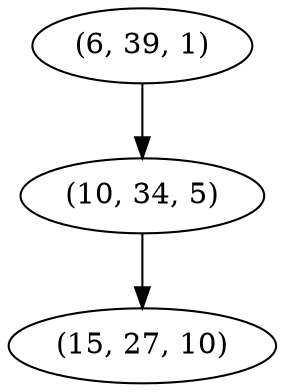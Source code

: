 digraph tree {
    "(6, 39, 1)";
    "(10, 34, 5)";
    "(15, 27, 10)";
    "(6, 39, 1)" -> "(10, 34, 5)";
    "(10, 34, 5)" -> "(15, 27, 10)";
}
